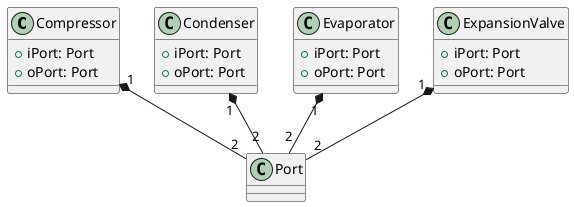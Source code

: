 @startuml
class Compressor {
 + iPort: Port
 + oPort: Port
}
class Condenser {
 + iPort: Port
 + oPort: Port
}
class Evaporator {
 + iPort: Port
 + oPort: Port
}
class ExpansionValve {
 + iPort: Port
 + oPort: Port
}
Compressor "1" *-- "2" Port
ExpansionValve "1" *-- "2" Port
Evaporator "1" *-- "2" Port
Condenser "1" *-- "2" Port
@enduml

